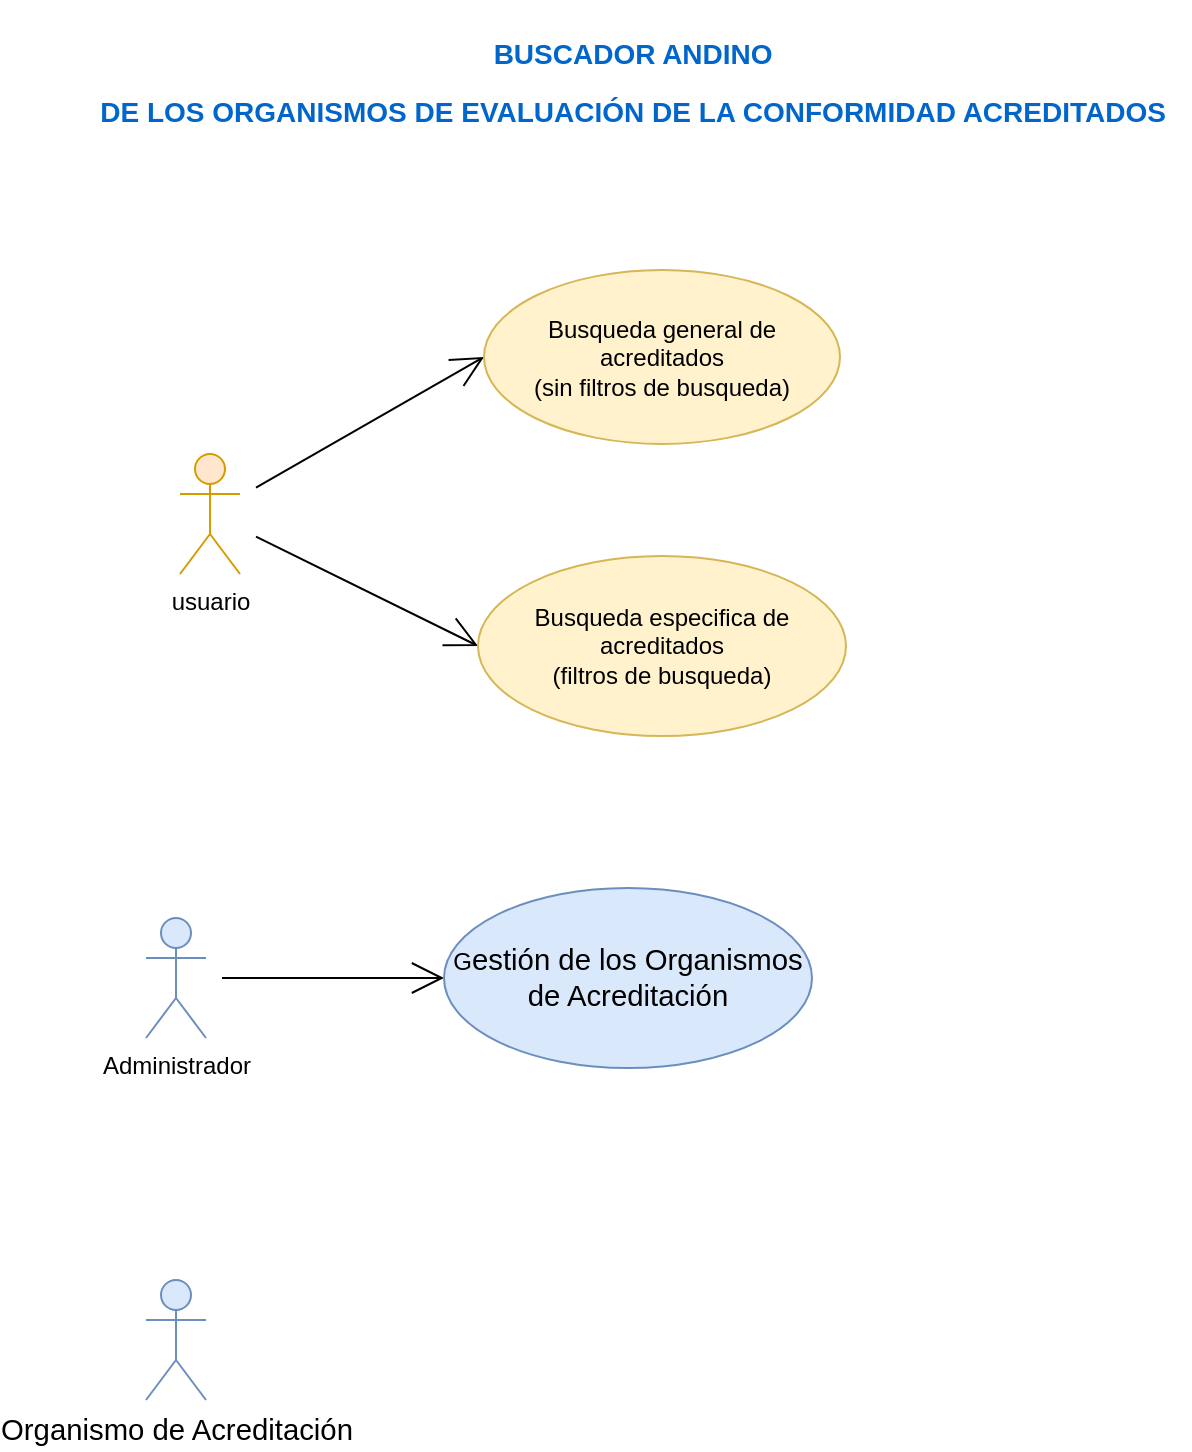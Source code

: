 <mxfile>
    <diagram id="g_lEpD14n2W2eyyvPf0N" name="Page-1">
        <mxGraphModel dx="1413" dy="797" grid="0" gridSize="10" guides="1" tooltips="1" connect="1" arrows="1" fold="1" page="1" pageScale="1" pageWidth="850" pageHeight="1100" math="0" shadow="0">
            <root>
                <mxCell id="0"/>
                <mxCell id="1" parent="0"/>
                <mxCell id="5" style="edgeStyle=none;curved=1;rounded=0;orthogonalLoop=1;jettySize=auto;html=1;entryX=0;entryY=0.5;entryDx=0;entryDy=0;endArrow=open;startSize=14;endSize=14;sourcePerimeterSpacing=8;targetPerimeterSpacing=8;" edge="1" parent="1" source="2" target="4">
                    <mxGeometry relative="1" as="geometry"/>
                </mxCell>
                <mxCell id="7" style="edgeStyle=none;curved=1;rounded=0;orthogonalLoop=1;jettySize=auto;html=1;entryX=0;entryY=0.5;entryDx=0;entryDy=0;endArrow=open;startSize=14;endSize=14;sourcePerimeterSpacing=8;targetPerimeterSpacing=8;" edge="1" parent="1" source="2" target="6">
                    <mxGeometry relative="1" as="geometry"/>
                </mxCell>
                <mxCell id="2" value="usuario" style="shape=umlActor;verticalLabelPosition=bottom;verticalAlign=top;html=1;fillColor=#ffe6cc;strokeColor=#d79b00;" vertex="1" parent="1">
                    <mxGeometry x="206" y="254" width="30" height="60" as="geometry"/>
                </mxCell>
                <mxCell id="4" value="Busqueda general de acreditados&lt;br&gt;(sin filtros de busqueda)" style="ellipse;whiteSpace=wrap;html=1;fillColor=#fff2cc;strokeColor=#d6b656;" vertex="1" parent="1">
                    <mxGeometry x="358" y="162" width="178" height="87" as="geometry"/>
                </mxCell>
                <mxCell id="6" value="Busqueda especifica de acreditados&lt;br&gt;(filtros de busqueda)" style="ellipse;whiteSpace=wrap;html=1;fillColor=#fff2cc;strokeColor=#d6b656;" vertex="1" parent="1">
                    <mxGeometry x="355" y="305" width="184" height="90" as="geometry"/>
                </mxCell>
                <mxCell id="14" style="edgeStyle=none;curved=1;rounded=0;orthogonalLoop=1;jettySize=auto;html=1;entryX=0;entryY=0.5;entryDx=0;entryDy=0;fontFamily=Helvetica;fontSize=12;endArrow=open;startSize=14;endSize=14;sourcePerimeterSpacing=8;targetPerimeterSpacing=8;" edge="1" parent="1" source="10" target="13">
                    <mxGeometry relative="1" as="geometry"/>
                </mxCell>
                <mxCell id="10" value="Administrador" style="shape=umlActor;verticalLabelPosition=bottom;verticalAlign=top;html=1;fillColor=#dae8fc;strokeColor=#6c8ebf;" vertex="1" parent="1">
                    <mxGeometry x="189" y="486" width="30" height="60" as="geometry"/>
                </mxCell>
                <mxCell id="12" value="&lt;span style=&quot;font-size:11.0pt;line-height:&lt;br/&gt;107%;font-family:&amp;quot;Dubai&amp;quot;,sans-serif;mso-fareast-font-family:Calibri;mso-fareast-theme-font:&lt;br/&gt;minor-latin;mso-ansi-language:ES;mso-fareast-language:EN-US;mso-bidi-language:&lt;br/&gt;AR-SA&quot; lang=&quot;ES&quot;&gt;Organismo de Acreditación&lt;/span&gt;" style="shape=umlActor;verticalLabelPosition=bottom;verticalAlign=top;html=1;fillColor=#dae8fc;strokeColor=#6c8ebf;" vertex="1" parent="1">
                    <mxGeometry x="189" y="667" width="30" height="60" as="geometry"/>
                </mxCell>
                <mxCell id="13" value="&lt;span style=&quot;line-height: 107%;&quot; lang=&quot;ES&quot;&gt;G&lt;/span&gt;&lt;span style=&quot;font-size:11.0pt;line-height:&lt;br/&gt;107%;font-family:&amp;quot;Dubai&amp;quot;,sans-serif;mso-fareast-font-family:Calibri;mso-fareast-theme-font:&lt;br/&gt;minor-latin;mso-ansi-language:ES;mso-fareast-language:EN-US;mso-bidi-language:&lt;br/&gt;AR-SA&quot; lang=&quot;ES&quot;&gt;estión de los Organismos de Acreditación&lt;/span&gt;" style="ellipse;whiteSpace=wrap;html=1;fillColor=#dae8fc;strokeColor=#6c8ebf;" vertex="1" parent="1">
                    <mxGeometry x="338" y="471" width="184" height="90" as="geometry"/>
                </mxCell>
                <mxCell id="15" value="&lt;p align=&quot;center&quot; class=&quot;MsoNormal&quot;&gt;&lt;b style=&quot;font-size: 14px;&quot;&gt;&lt;span lang=&quot;ES&quot;&gt;&lt;font color=&quot;#0066cc&quot;&gt;BUSCADOR ANDINO&amp;nbsp;&lt;/font&gt;&lt;/span&gt;&lt;/b&gt;&lt;/p&gt;&lt;p align=&quot;center&quot; class=&quot;MsoNormal&quot;&gt;&lt;b style=&quot;font-size: 14px;&quot;&gt;&lt;span lang=&quot;ES&quot;&gt;&lt;font color=&quot;#0066cc&quot;&gt;DE LOS ORGANISMOS DE EVALUACIÓN DE LA CONFORMIDAD ACREDITADOS&amp;nbsp;&lt;/font&gt;&lt;/span&gt;&lt;/b&gt;&lt;/p&gt;" style="text;html=1;align=center;verticalAlign=middle;resizable=0;points=[];autosize=1;strokeColor=none;fillColor=none;fontSize=12;fontFamily=Helvetica;" vertex="1" parent="1">
                    <mxGeometry x="156" y="27" width="555" height="82" as="geometry"/>
                </mxCell>
            </root>
        </mxGraphModel>
    </diagram>
</mxfile>